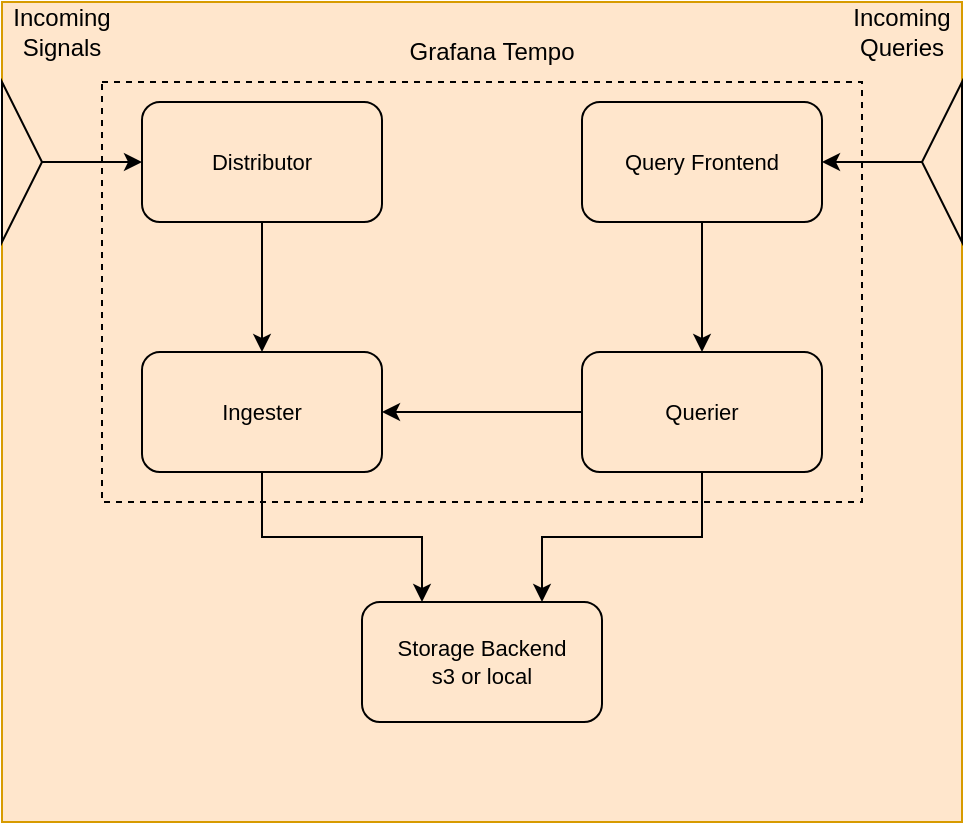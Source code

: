 <mxfile version="24.4.8" type="github">
  <diagram name="Page-1" id="os6zCvcXMmfWlP-1NB4L">
    <mxGraphModel dx="559" dy="616" grid="1" gridSize="10" guides="1" tooltips="1" connect="1" arrows="1" fold="1" page="1" pageScale="1" pageWidth="1169" pageHeight="827" math="0" shadow="0">
      <root>
        <mxCell id="0" />
        <mxCell id="1" parent="0" />
        <mxCell id="HvrBtaHg_BebHkv54vDF-2" value="" style="rounded=0;whiteSpace=wrap;html=1;fillColor=#ffe6cc;strokeColor=#d79b00;" vertex="1" parent="1">
          <mxGeometry x="40" y="40" width="480" height="410" as="geometry" />
        </mxCell>
        <mxCell id="HvrBtaHg_BebHkv54vDF-15" style="edgeStyle=orthogonalEdgeStyle;rounded=0;orthogonalLoop=1;jettySize=auto;html=1;entryX=0.5;entryY=0;entryDx=0;entryDy=0;" edge="1" parent="1" source="HvrBtaHg_BebHkv54vDF-3" target="HvrBtaHg_BebHkv54vDF-9">
          <mxGeometry relative="1" as="geometry" />
        </mxCell>
        <mxCell id="HvrBtaHg_BebHkv54vDF-3" value="Distributor" style="rounded=1;whiteSpace=wrap;html=1;fontFamily=Helvetica;fontSize=11;fontColor=default;fillColor=none;" vertex="1" parent="1">
          <mxGeometry x="110" y="90" width="120" height="60" as="geometry" />
        </mxCell>
        <mxCell id="HvrBtaHg_BebHkv54vDF-4" value="Grafana Tempo" style="text;html=1;strokeColor=none;fillColor=none;align=center;verticalAlign=middle;whiteSpace=wrap;rounded=0;" vertex="1" parent="1">
          <mxGeometry x="190" y="50" width="190" height="30" as="geometry" />
        </mxCell>
        <mxCell id="HvrBtaHg_BebHkv54vDF-18" style="edgeStyle=orthogonalEdgeStyle;rounded=0;orthogonalLoop=1;jettySize=auto;html=1;entryX=0.5;entryY=0;entryDx=0;entryDy=0;" edge="1" parent="1" source="HvrBtaHg_BebHkv54vDF-8" target="HvrBtaHg_BebHkv54vDF-10">
          <mxGeometry relative="1" as="geometry" />
        </mxCell>
        <mxCell id="HvrBtaHg_BebHkv54vDF-8" value="Query Frontend" style="rounded=1;whiteSpace=wrap;html=1;fontFamily=Helvetica;fontSize=11;fontColor=default;fillColor=none;" vertex="1" parent="1">
          <mxGeometry x="330" y="90" width="120" height="60" as="geometry" />
        </mxCell>
        <mxCell id="HvrBtaHg_BebHkv54vDF-16" style="edgeStyle=orthogonalEdgeStyle;rounded=0;orthogonalLoop=1;jettySize=auto;html=1;entryX=0.25;entryY=0;entryDx=0;entryDy=0;" edge="1" parent="1" source="HvrBtaHg_BebHkv54vDF-9" target="HvrBtaHg_BebHkv54vDF-11">
          <mxGeometry relative="1" as="geometry" />
        </mxCell>
        <mxCell id="HvrBtaHg_BebHkv54vDF-9" value="Ingester" style="rounded=1;whiteSpace=wrap;html=1;fontFamily=Helvetica;fontSize=11;fontColor=default;fillColor=none;" vertex="1" parent="1">
          <mxGeometry x="110" y="215" width="120" height="60" as="geometry" />
        </mxCell>
        <mxCell id="HvrBtaHg_BebHkv54vDF-17" style="edgeStyle=orthogonalEdgeStyle;rounded=0;orthogonalLoop=1;jettySize=auto;html=1;entryX=0.75;entryY=0;entryDx=0;entryDy=0;" edge="1" parent="1" source="HvrBtaHg_BebHkv54vDF-10" target="HvrBtaHg_BebHkv54vDF-11">
          <mxGeometry relative="1" as="geometry" />
        </mxCell>
        <mxCell id="HvrBtaHg_BebHkv54vDF-19" style="edgeStyle=orthogonalEdgeStyle;rounded=0;orthogonalLoop=1;jettySize=auto;html=1;entryX=1;entryY=0.5;entryDx=0;entryDy=0;" edge="1" parent="1" source="HvrBtaHg_BebHkv54vDF-10" target="HvrBtaHg_BebHkv54vDF-9">
          <mxGeometry relative="1" as="geometry" />
        </mxCell>
        <mxCell id="HvrBtaHg_BebHkv54vDF-10" value="Querier" style="rounded=1;whiteSpace=wrap;html=1;fontFamily=Helvetica;fontSize=11;fontColor=default;fillColor=none;" vertex="1" parent="1">
          <mxGeometry x="330" y="215" width="120" height="60" as="geometry" />
        </mxCell>
        <mxCell id="HvrBtaHg_BebHkv54vDF-11" value="Storage Backend&lt;div&gt;s3 or local&lt;/div&gt;" style="rounded=1;whiteSpace=wrap;html=1;fontFamily=Helvetica;fontSize=11;fontColor=default;fillColor=none;" vertex="1" parent="1">
          <mxGeometry x="220" y="340" width="120" height="60" as="geometry" />
        </mxCell>
        <mxCell id="HvrBtaHg_BebHkv54vDF-14" style="edgeStyle=orthogonalEdgeStyle;rounded=0;orthogonalLoop=1;jettySize=auto;html=1;entryX=0;entryY=0.5;entryDx=0;entryDy=0;" edge="1" parent="1" source="HvrBtaHg_BebHkv54vDF-12" target="HvrBtaHg_BebHkv54vDF-3">
          <mxGeometry relative="1" as="geometry" />
        </mxCell>
        <mxCell id="HvrBtaHg_BebHkv54vDF-12" value="" style="triangle;whiteSpace=wrap;html=1;fillColor=none;" vertex="1" parent="1">
          <mxGeometry x="40" y="80" width="20" height="80" as="geometry" />
        </mxCell>
        <mxCell id="HvrBtaHg_BebHkv54vDF-20" style="edgeStyle=orthogonalEdgeStyle;rounded=0;orthogonalLoop=1;jettySize=auto;html=1;entryX=1;entryY=0.5;entryDx=0;entryDy=0;" edge="1" parent="1" source="HvrBtaHg_BebHkv54vDF-13" target="HvrBtaHg_BebHkv54vDF-8">
          <mxGeometry relative="1" as="geometry" />
        </mxCell>
        <mxCell id="HvrBtaHg_BebHkv54vDF-13" value="" style="triangle;whiteSpace=wrap;html=1;fillColor=none;rotation=-180;" vertex="1" parent="1">
          <mxGeometry x="500" y="80" width="20" height="80" as="geometry" />
        </mxCell>
        <mxCell id="HvrBtaHg_BebHkv54vDF-21" value="Incoming Signals" style="text;html=1;align=center;verticalAlign=middle;whiteSpace=wrap;rounded=0;" vertex="1" parent="1">
          <mxGeometry x="40" y="40" width="60" height="30" as="geometry" />
        </mxCell>
        <mxCell id="HvrBtaHg_BebHkv54vDF-22" value="Incoming Queries" style="text;html=1;align=center;verticalAlign=middle;whiteSpace=wrap;rounded=0;" vertex="1" parent="1">
          <mxGeometry x="460" y="40" width="60" height="30" as="geometry" />
        </mxCell>
        <mxCell id="HvrBtaHg_BebHkv54vDF-23" value="" style="rounded=0;whiteSpace=wrap;html=1;fillColor=none;dashed=1;" vertex="1" parent="1">
          <mxGeometry x="90" y="80" width="380" height="210" as="geometry" />
        </mxCell>
      </root>
    </mxGraphModel>
  </diagram>
</mxfile>
